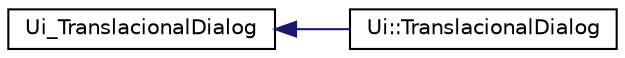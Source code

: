 digraph "Graphical Class Hierarchy"
{
  edge [fontname="Helvetica",fontsize="10",labelfontname="Helvetica",labelfontsize="10"];
  node [fontname="Helvetica",fontsize="10",shape=record];
  rankdir="LR";
  Node1 [label="Ui_TranslacionalDialog",height=0.2,width=0.4,color="black", fillcolor="white", style="filled",URL="$class_ui___translacional_dialog.html"];
  Node1 -> Node2 [dir="back",color="midnightblue",fontsize="10",style="solid",fontname="Helvetica"];
  Node2 [label="Ui::TranslacionalDialog",height=0.2,width=0.4,color="black", fillcolor="white", style="filled",URL="$class_ui_1_1_translacional_dialog.html"];
}

